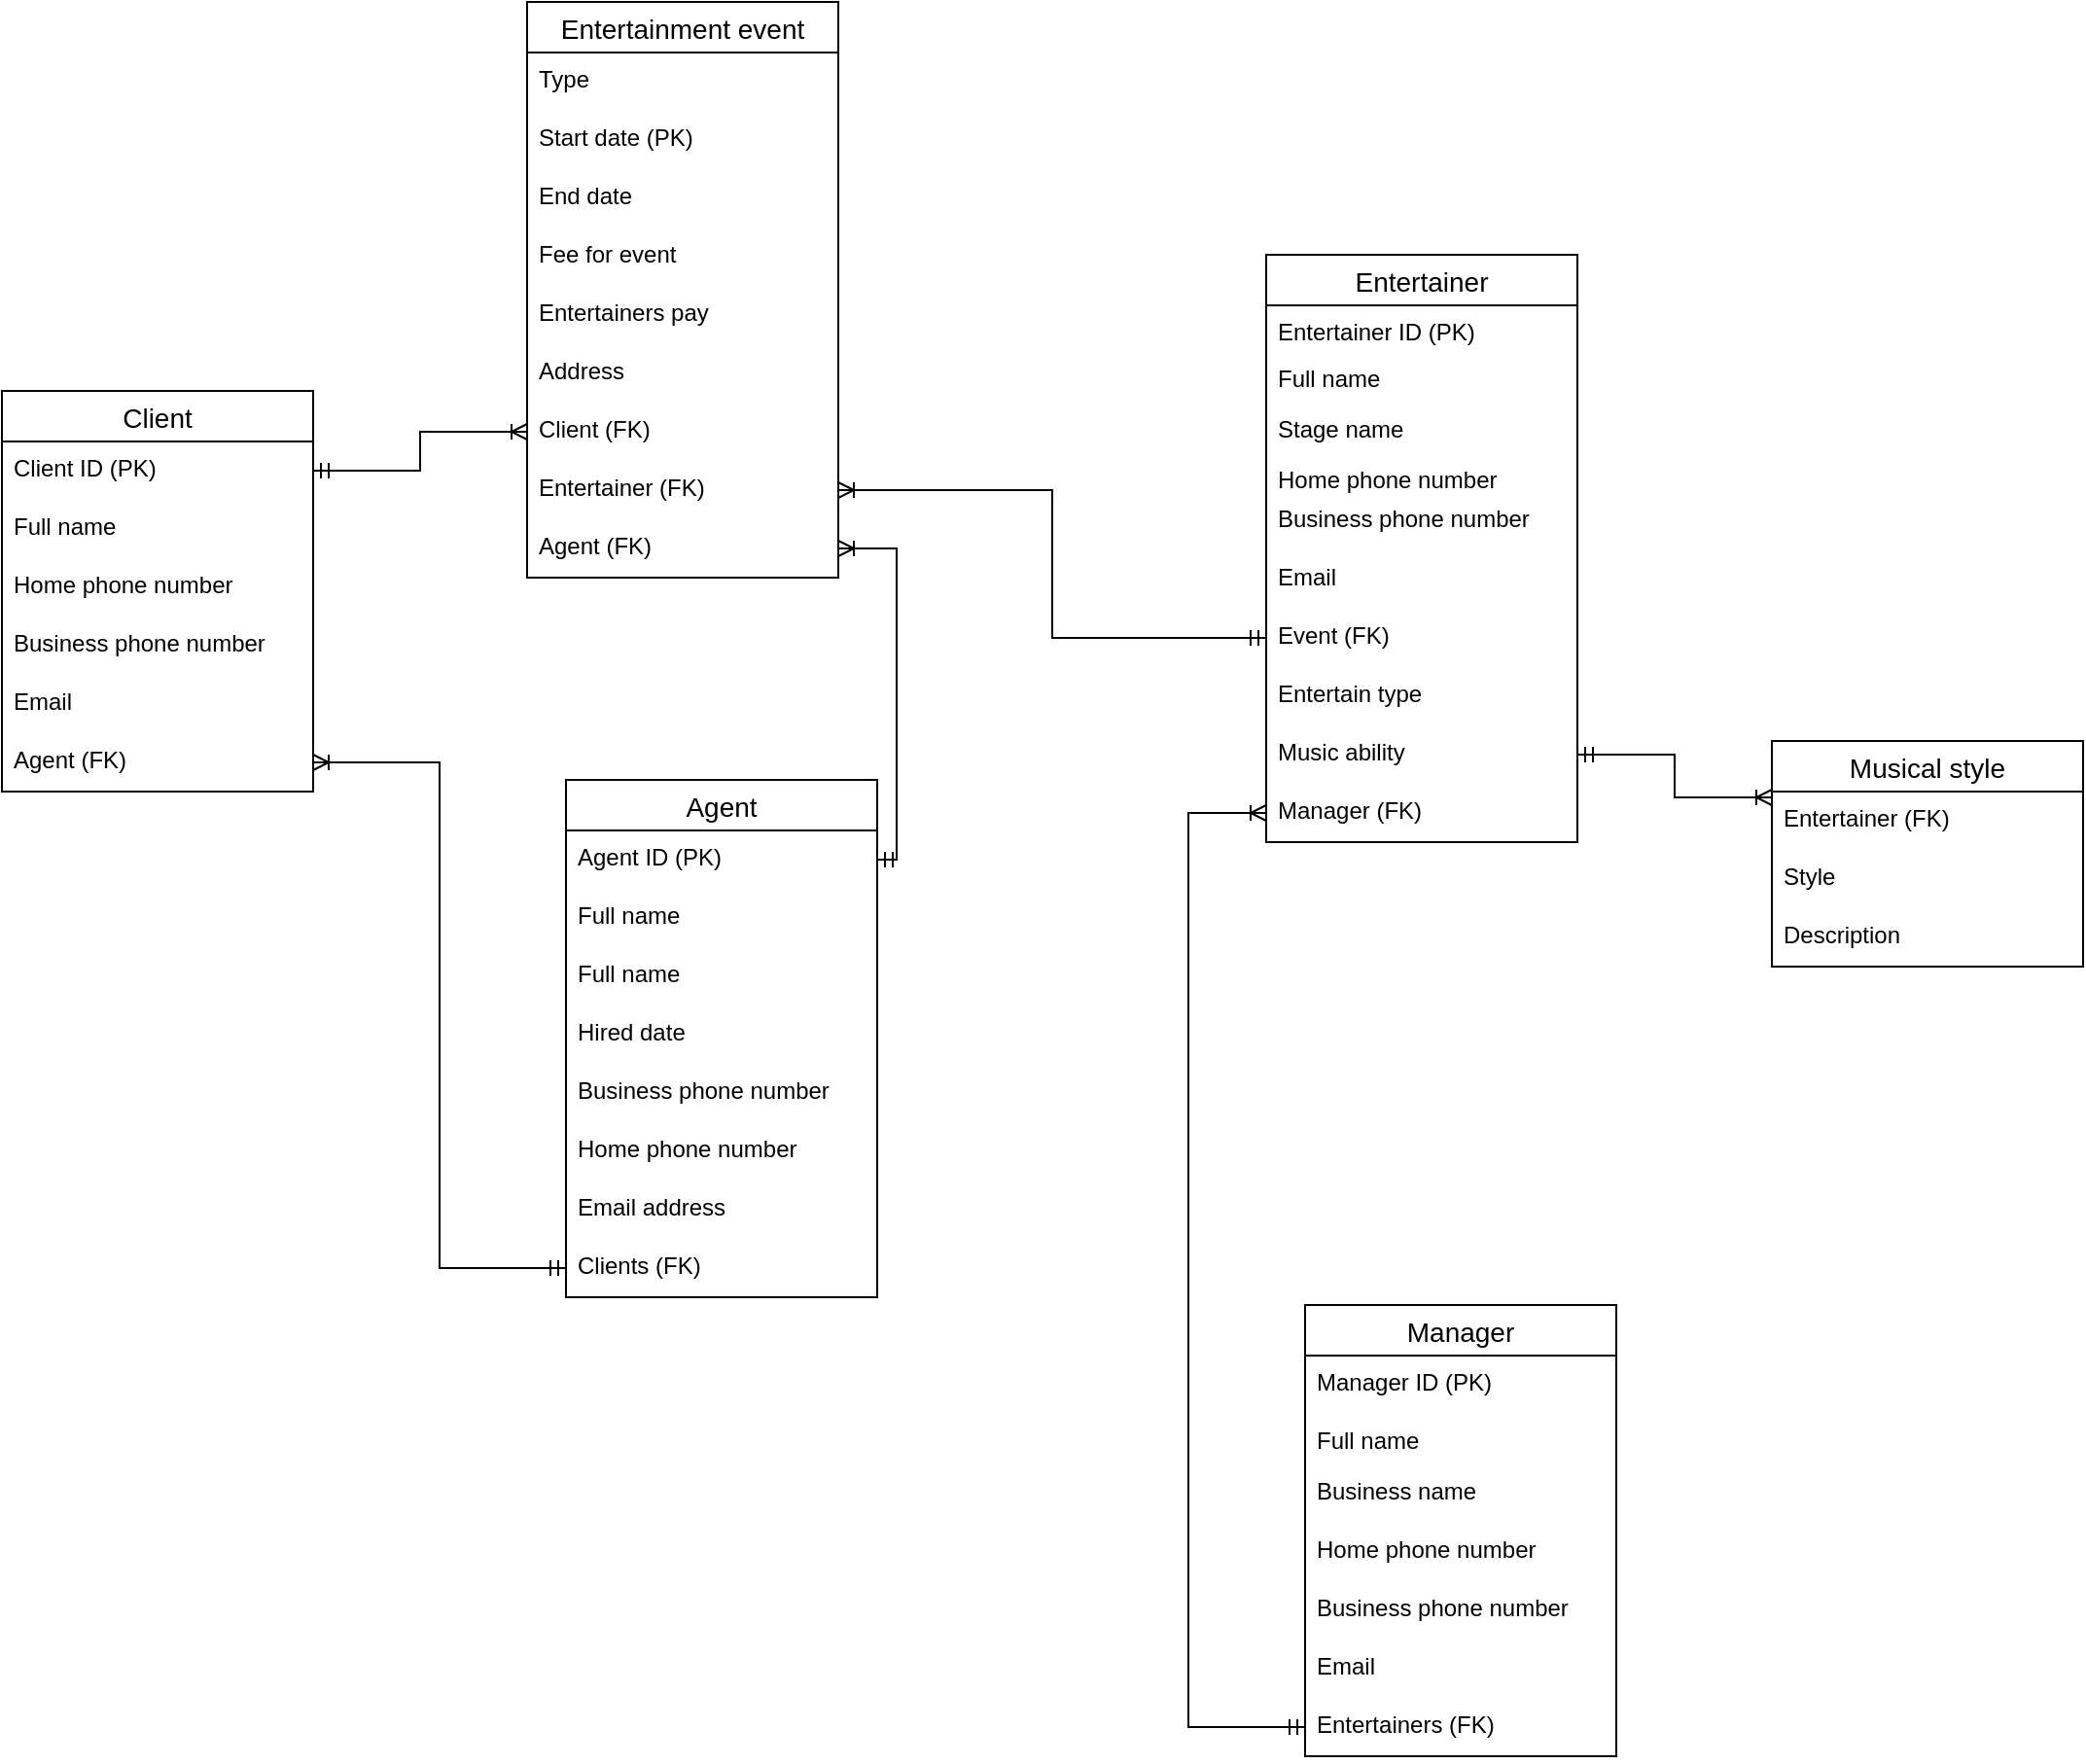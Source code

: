 <mxfile version="20.8.16" type="device"><diagram name="Page-1" id="H-I2falysWf_4JVCmYwo"><mxGraphModel dx="618" dy="704" grid="1" gridSize="10" guides="1" tooltips="1" connect="1" arrows="1" fold="1" page="1" pageScale="1" pageWidth="1200" pageHeight="1600" math="0" shadow="0"><root><mxCell id="0"/><mxCell id="1" parent="0"/><mxCell id="CwxN1uS1Y9u4-1qFNOg8-1" value="Agent" style="swimlane;fontStyle=0;childLayout=stackLayout;horizontal=1;startSize=26;horizontalStack=0;resizeParent=1;resizeParentMax=0;resizeLast=0;collapsible=1;marginBottom=0;align=center;fontSize=14;" parent="1" vertex="1"><mxGeometry x="320" y="590" width="160" height="266" as="geometry"/></mxCell><mxCell id="CwxN1uS1Y9u4-1qFNOg8-2" value="Agent ID (PK)" style="text;strokeColor=none;fillColor=none;spacingLeft=4;spacingRight=4;overflow=hidden;rotatable=0;points=[[0,0.5],[1,0.5]];portConstraint=eastwest;fontSize=12;" parent="CwxN1uS1Y9u4-1qFNOg8-1" vertex="1"><mxGeometry y="26" width="160" height="30" as="geometry"/></mxCell><mxCell id="jQhvPi9USyHJWCUNLW6q-13" value="Full name" style="text;strokeColor=none;fillColor=none;spacingLeft=4;spacingRight=4;overflow=hidden;rotatable=0;points=[[0,0.5],[1,0.5]];portConstraint=eastwest;fontSize=12;" parent="CwxN1uS1Y9u4-1qFNOg8-1" vertex="1"><mxGeometry y="56" width="160" height="30" as="geometry"/></mxCell><mxCell id="CwxN1uS1Y9u4-1qFNOg8-3" value="Full name" style="text;strokeColor=none;fillColor=none;spacingLeft=4;spacingRight=4;overflow=hidden;rotatable=0;points=[[0,0.5],[1,0.5]];portConstraint=eastwest;fontSize=12;" parent="CwxN1uS1Y9u4-1qFNOg8-1" vertex="1"><mxGeometry y="86" width="160" height="30" as="geometry"/></mxCell><mxCell id="CwxN1uS1Y9u4-1qFNOg8-4" value="Hired date" style="text;strokeColor=none;fillColor=none;spacingLeft=4;spacingRight=4;overflow=hidden;rotatable=0;points=[[0,0.5],[1,0.5]];portConstraint=eastwest;fontSize=12;" parent="CwxN1uS1Y9u4-1qFNOg8-1" vertex="1"><mxGeometry y="116" width="160" height="30" as="geometry"/></mxCell><mxCell id="CwxN1uS1Y9u4-1qFNOg8-6" value="Business phone number" style="text;strokeColor=none;fillColor=none;spacingLeft=4;spacingRight=4;overflow=hidden;rotatable=0;points=[[0,0.5],[1,0.5]];portConstraint=eastwest;fontSize=12;" parent="CwxN1uS1Y9u4-1qFNOg8-1" vertex="1"><mxGeometry y="146" width="160" height="30" as="geometry"/></mxCell><mxCell id="CwxN1uS1Y9u4-1qFNOg8-5" value="Home phone number" style="text;strokeColor=none;fillColor=none;spacingLeft=4;spacingRight=4;overflow=hidden;rotatable=0;points=[[0,0.5],[1,0.5]];portConstraint=eastwest;fontSize=12;" parent="CwxN1uS1Y9u4-1qFNOg8-1" vertex="1"><mxGeometry y="176" width="160" height="30" as="geometry"/></mxCell><mxCell id="CwxN1uS1Y9u4-1qFNOg8-7" value="Email address" style="text;strokeColor=none;fillColor=none;spacingLeft=4;spacingRight=4;overflow=hidden;rotatable=0;points=[[0,0.5],[1,0.5]];portConstraint=eastwest;fontSize=12;" parent="CwxN1uS1Y9u4-1qFNOg8-1" vertex="1"><mxGeometry y="206" width="160" height="30" as="geometry"/></mxCell><mxCell id="jQhvPi9USyHJWCUNLW6q-18" value="Clients (FK)" style="text;strokeColor=none;fillColor=none;spacingLeft=4;spacingRight=4;overflow=hidden;rotatable=0;points=[[0,0.5],[1,0.5]];portConstraint=eastwest;fontSize=12;" parent="CwxN1uS1Y9u4-1qFNOg8-1" vertex="1"><mxGeometry y="236" width="160" height="30" as="geometry"/></mxCell><mxCell id="CwxN1uS1Y9u4-1qFNOg8-8" value="Client" style="swimlane;fontStyle=0;childLayout=stackLayout;horizontal=1;startSize=26;horizontalStack=0;resizeParent=1;resizeParentMax=0;resizeLast=0;collapsible=1;marginBottom=0;align=center;fontSize=14;" parent="1" vertex="1"><mxGeometry x="30" y="390" width="160" height="206" as="geometry"/></mxCell><mxCell id="CwxN1uS1Y9u4-1qFNOg8-9" value="Client ID (PK)" style="text;strokeColor=none;fillColor=none;spacingLeft=4;spacingRight=4;overflow=hidden;rotatable=0;points=[[0,0.5],[1,0.5]];portConstraint=eastwest;fontSize=12;" parent="CwxN1uS1Y9u4-1qFNOg8-8" vertex="1"><mxGeometry y="26" width="160" height="30" as="geometry"/></mxCell><mxCell id="CwxN1uS1Y9u4-1qFNOg8-10" value="Full name" style="text;strokeColor=none;fillColor=none;spacingLeft=4;spacingRight=4;overflow=hidden;rotatable=0;points=[[0,0.5],[1,0.5]];portConstraint=eastwest;fontSize=12;" parent="CwxN1uS1Y9u4-1qFNOg8-8" vertex="1"><mxGeometry y="56" width="160" height="30" as="geometry"/></mxCell><mxCell id="CwxN1uS1Y9u4-1qFNOg8-11" value="Home phone number" style="text;strokeColor=none;fillColor=none;spacingLeft=4;spacingRight=4;overflow=hidden;rotatable=0;points=[[0,0.5],[1,0.5]];portConstraint=eastwest;fontSize=12;" parent="CwxN1uS1Y9u4-1qFNOg8-8" vertex="1"><mxGeometry y="86" width="160" height="30" as="geometry"/></mxCell><mxCell id="CwxN1uS1Y9u4-1qFNOg8-13" value="Business phone number" style="text;strokeColor=none;fillColor=none;spacingLeft=4;spacingRight=4;overflow=hidden;rotatable=0;points=[[0,0.5],[1,0.5]];portConstraint=eastwest;fontSize=12;" parent="CwxN1uS1Y9u4-1qFNOg8-8" vertex="1"><mxGeometry y="116" width="160" height="30" as="geometry"/></mxCell><mxCell id="CwxN1uS1Y9u4-1qFNOg8-12" value="Email" style="text;strokeColor=none;fillColor=none;spacingLeft=4;spacingRight=4;overflow=hidden;rotatable=0;points=[[0,0.5],[1,0.5]];portConstraint=eastwest;fontSize=12;" parent="CwxN1uS1Y9u4-1qFNOg8-8" vertex="1"><mxGeometry y="146" width="160" height="30" as="geometry"/></mxCell><mxCell id="jQhvPi9USyHJWCUNLW6q-16" value="Agent (FK)" style="text;strokeColor=none;fillColor=none;spacingLeft=4;spacingRight=4;overflow=hidden;rotatable=0;points=[[0,0.5],[1,0.5]];portConstraint=eastwest;fontSize=12;" parent="CwxN1uS1Y9u4-1qFNOg8-8" vertex="1"><mxGeometry y="176" width="160" height="30" as="geometry"/></mxCell><mxCell id="CwxN1uS1Y9u4-1qFNOg8-22" value="Entertainment event" style="swimlane;fontStyle=0;childLayout=stackLayout;horizontal=1;startSize=26;horizontalStack=0;resizeParent=1;resizeParentMax=0;resizeLast=0;collapsible=1;marginBottom=0;align=center;fontSize=14;" parent="1" vertex="1"><mxGeometry x="300" y="190" width="160" height="296" as="geometry"/></mxCell><mxCell id="CwxN1uS1Y9u4-1qFNOg8-23" value="Type" style="text;strokeColor=none;fillColor=none;spacingLeft=4;spacingRight=4;overflow=hidden;rotatable=0;points=[[0,0.5],[1,0.5]];portConstraint=eastwest;fontSize=12;" parent="CwxN1uS1Y9u4-1qFNOg8-22" vertex="1"><mxGeometry y="26" width="160" height="30" as="geometry"/></mxCell><mxCell id="CwxN1uS1Y9u4-1qFNOg8-24" value="Start date (PK)" style="text;strokeColor=none;fillColor=none;spacingLeft=4;spacingRight=4;overflow=hidden;rotatable=0;points=[[0,0.5],[1,0.5]];portConstraint=eastwest;fontSize=12;" parent="CwxN1uS1Y9u4-1qFNOg8-22" vertex="1"><mxGeometry y="56" width="160" height="30" as="geometry"/></mxCell><mxCell id="CwxN1uS1Y9u4-1qFNOg8-25" value="End date" style="text;strokeColor=none;fillColor=none;spacingLeft=4;spacingRight=4;overflow=hidden;rotatable=0;points=[[0,0.5],[1,0.5]];portConstraint=eastwest;fontSize=12;" parent="CwxN1uS1Y9u4-1qFNOg8-22" vertex="1"><mxGeometry y="86" width="160" height="30" as="geometry"/></mxCell><mxCell id="jQhvPi9USyHJWCUNLW6q-5" value="Fee for event" style="text;strokeColor=none;fillColor=none;spacingLeft=4;spacingRight=4;overflow=hidden;rotatable=0;points=[[0,0.5],[1,0.5]];portConstraint=eastwest;fontSize=12;" parent="CwxN1uS1Y9u4-1qFNOg8-22" vertex="1"><mxGeometry y="116" width="160" height="30" as="geometry"/></mxCell><mxCell id="jQhvPi9USyHJWCUNLW6q-6" value="Entertainers pay" style="text;strokeColor=none;fillColor=none;spacingLeft=4;spacingRight=4;overflow=hidden;rotatable=0;points=[[0,0.5],[1,0.5]];portConstraint=eastwest;fontSize=12;" parent="CwxN1uS1Y9u4-1qFNOg8-22" vertex="1"><mxGeometry y="146" width="160" height="30" as="geometry"/></mxCell><mxCell id="jQhvPi9USyHJWCUNLW6q-7" value="Address" style="text;strokeColor=none;fillColor=none;spacingLeft=4;spacingRight=4;overflow=hidden;rotatable=0;points=[[0,0.5],[1,0.5]];portConstraint=eastwest;fontSize=12;" parent="CwxN1uS1Y9u4-1qFNOg8-22" vertex="1"><mxGeometry y="176" width="160" height="30" as="geometry"/></mxCell><mxCell id="jQhvPi9USyHJWCUNLW6q-30" value="Client (FK)" style="text;strokeColor=none;fillColor=none;spacingLeft=4;spacingRight=4;overflow=hidden;rotatable=0;points=[[0,0.5],[1,0.5]];portConstraint=eastwest;fontSize=12;" parent="CwxN1uS1Y9u4-1qFNOg8-22" vertex="1"><mxGeometry y="206" width="160" height="30" as="geometry"/></mxCell><mxCell id="vatYmT3D__BH5_OyxSY9-2" value="Entertainer (FK)" style="text;strokeColor=none;fillColor=none;spacingLeft=4;spacingRight=4;overflow=hidden;rotatable=0;points=[[0,0.5],[1,0.5]];portConstraint=eastwest;fontSize=12;" vertex="1" parent="CwxN1uS1Y9u4-1qFNOg8-22"><mxGeometry y="236" width="160" height="30" as="geometry"/></mxCell><mxCell id="jQhvPi9USyHJWCUNLW6q-31" value="Agent (FK)" style="text;strokeColor=none;fillColor=none;spacingLeft=4;spacingRight=4;overflow=hidden;rotatable=0;points=[[0,0.5],[1,0.5]];portConstraint=eastwest;fontSize=12;" parent="CwxN1uS1Y9u4-1qFNOg8-22" vertex="1"><mxGeometry y="266" width="160" height="30" as="geometry"/></mxCell><mxCell id="jQhvPi9USyHJWCUNLW6q-9" value="Musical style" style="swimlane;fontStyle=0;childLayout=stackLayout;horizontal=1;startSize=26;horizontalStack=0;resizeParent=1;resizeParentMax=0;resizeLast=0;collapsible=1;marginBottom=0;align=center;fontSize=14;" parent="1" vertex="1"><mxGeometry x="940" y="570" width="160" height="116" as="geometry"/></mxCell><mxCell id="vatYmT3D__BH5_OyxSY9-6" value="Entertainer (FK)" style="text;strokeColor=none;fillColor=none;spacingLeft=4;spacingRight=4;overflow=hidden;rotatable=0;points=[[0,0.5],[1,0.5]];portConstraint=eastwest;fontSize=12;" vertex="1" parent="jQhvPi9USyHJWCUNLW6q-9"><mxGeometry y="26" width="160" height="30" as="geometry"/></mxCell><mxCell id="jQhvPi9USyHJWCUNLW6q-10" value="Style" style="text;strokeColor=none;fillColor=none;spacingLeft=4;spacingRight=4;overflow=hidden;rotatable=0;points=[[0,0.5],[1,0.5]];portConstraint=eastwest;fontSize=12;" parent="jQhvPi9USyHJWCUNLW6q-9" vertex="1"><mxGeometry y="56" width="160" height="30" as="geometry"/></mxCell><mxCell id="jQhvPi9USyHJWCUNLW6q-11" value="Description" style="text;strokeColor=none;fillColor=none;spacingLeft=4;spacingRight=4;overflow=hidden;rotatable=0;points=[[0,0.5],[1,0.5]];portConstraint=eastwest;fontSize=12;" parent="jQhvPi9USyHJWCUNLW6q-9" vertex="1"><mxGeometry y="86" width="160" height="30" as="geometry"/></mxCell><mxCell id="jQhvPi9USyHJWCUNLW6q-20" value="" style="edgeStyle=orthogonalEdgeStyle;fontSize=12;html=1;endArrow=ERoneToMany;startArrow=ERmandOne;rounded=0;exitX=0;exitY=0.5;exitDx=0;exitDy=0;entryX=1;entryY=0.5;entryDx=0;entryDy=0;" parent="1" source="jQhvPi9USyHJWCUNLW6q-18" target="jQhvPi9USyHJWCUNLW6q-16" edge="1"><mxGeometry width="100" height="100" relative="1" as="geometry"><mxPoint x="360" y="380" as="sourcePoint"/><mxPoint x="460" y="280" as="targetPoint"/></mxGeometry></mxCell><mxCell id="CwxN1uS1Y9u4-1qFNOg8-14" value="Manager" style="swimlane;fontStyle=0;childLayout=stackLayout;horizontal=1;startSize=26;horizontalStack=0;resizeParent=1;resizeParentMax=0;resizeLast=0;collapsible=1;marginBottom=0;align=center;fontSize=14;" parent="1" vertex="1"><mxGeometry x="700" y="860" width="160" height="232" as="geometry"/></mxCell><mxCell id="CwxN1uS1Y9u4-1qFNOg8-15" value="Manager ID (PK)" style="text;strokeColor=none;fillColor=none;spacingLeft=4;spacingRight=4;overflow=hidden;rotatable=0;points=[[0,0.5],[1,0.5]];portConstraint=eastwest;fontSize=12;" parent="CwxN1uS1Y9u4-1qFNOg8-14" vertex="1"><mxGeometry y="26" width="160" height="30" as="geometry"/></mxCell><mxCell id="CwxN1uS1Y9u4-1qFNOg8-16" value="Full name" style="text;strokeColor=none;fillColor=none;spacingLeft=4;spacingRight=4;overflow=hidden;rotatable=0;points=[[0,0.5],[1,0.5]];portConstraint=eastwest;fontSize=12;" parent="CwxN1uS1Y9u4-1qFNOg8-14" vertex="1"><mxGeometry y="56" width="160" height="26" as="geometry"/></mxCell><mxCell id="CwxN1uS1Y9u4-1qFNOg8-17" value="Business name" style="text;strokeColor=none;fillColor=none;spacingLeft=4;spacingRight=4;overflow=hidden;rotatable=0;points=[[0,0.5],[1,0.5]];portConstraint=eastwest;fontSize=12;" parent="CwxN1uS1Y9u4-1qFNOg8-14" vertex="1"><mxGeometry y="82" width="160" height="30" as="geometry"/></mxCell><mxCell id="CwxN1uS1Y9u4-1qFNOg8-26" value="Home phone number" style="text;strokeColor=none;fillColor=none;spacingLeft=4;spacingRight=4;overflow=hidden;rotatable=0;points=[[0,0.5],[1,0.5]];portConstraint=eastwest;fontSize=12;" parent="CwxN1uS1Y9u4-1qFNOg8-14" vertex="1"><mxGeometry y="112" width="160" height="30" as="geometry"/></mxCell><mxCell id="CwxN1uS1Y9u4-1qFNOg8-27" value="Business phone number" style="text;strokeColor=none;fillColor=none;spacingLeft=4;spacingRight=4;overflow=hidden;rotatable=0;points=[[0,0.5],[1,0.5]];portConstraint=eastwest;fontSize=12;" parent="CwxN1uS1Y9u4-1qFNOg8-14" vertex="1"><mxGeometry y="142" width="160" height="30" as="geometry"/></mxCell><mxCell id="jQhvPi9USyHJWCUNLW6q-4" value="Email" style="text;strokeColor=none;fillColor=none;spacingLeft=4;spacingRight=4;overflow=hidden;rotatable=0;points=[[0,0.5],[1,0.5]];portConstraint=eastwest;fontSize=12;" parent="CwxN1uS1Y9u4-1qFNOg8-14" vertex="1"><mxGeometry y="172" width="160" height="30" as="geometry"/></mxCell><mxCell id="jQhvPi9USyHJWCUNLW6q-17" value="Entertainers (FK)" style="text;strokeColor=none;fillColor=none;spacingLeft=4;spacingRight=4;overflow=hidden;rotatable=0;points=[[0,0.5],[1,0.5]];portConstraint=eastwest;fontSize=12;" parent="CwxN1uS1Y9u4-1qFNOg8-14" vertex="1"><mxGeometry y="202" width="160" height="30" as="geometry"/></mxCell><mxCell id="CwxN1uS1Y9u4-1qFNOg8-18" value="Entertainer" style="swimlane;fontStyle=0;childLayout=stackLayout;horizontal=1;startSize=26;horizontalStack=0;resizeParent=1;resizeParentMax=0;resizeLast=0;collapsible=1;marginBottom=0;align=center;fontSize=14;" parent="1" vertex="1"><mxGeometry x="680" y="320" width="160" height="302" as="geometry"/></mxCell><mxCell id="CwxN1uS1Y9u4-1qFNOg8-19" value="Entertainer ID (PK)" style="text;strokeColor=none;fillColor=none;spacingLeft=4;spacingRight=4;overflow=hidden;rotatable=0;points=[[0,0.5],[1,0.5]];portConstraint=eastwest;fontSize=12;" parent="CwxN1uS1Y9u4-1qFNOg8-18" vertex="1"><mxGeometry y="26" width="160" height="24" as="geometry"/></mxCell><mxCell id="CwxN1uS1Y9u4-1qFNOg8-20" value="Full name" style="text;strokeColor=none;fillColor=none;spacingLeft=4;spacingRight=4;overflow=hidden;rotatable=0;points=[[0,0.5],[1,0.5]];portConstraint=eastwest;fontSize=12;" parent="CwxN1uS1Y9u4-1qFNOg8-18" vertex="1"><mxGeometry y="50" width="160" height="26" as="geometry"/></mxCell><mxCell id="CwxN1uS1Y9u4-1qFNOg8-21" value="Stage name" style="text;strokeColor=none;fillColor=none;spacingLeft=4;spacingRight=4;overflow=hidden;rotatable=0;points=[[0,0.5],[1,0.5]];portConstraint=eastwest;fontSize=12;" parent="CwxN1uS1Y9u4-1qFNOg8-18" vertex="1"><mxGeometry y="76" width="160" height="26" as="geometry"/></mxCell><mxCell id="CwxN1uS1Y9u4-1qFNOg8-28" value="Home phone number" style="text;strokeColor=none;fillColor=none;spacingLeft=4;spacingRight=4;overflow=hidden;rotatable=0;points=[[0,0.5],[1,0.5]];portConstraint=eastwest;fontSize=12;" parent="CwxN1uS1Y9u4-1qFNOg8-18" vertex="1"><mxGeometry y="102" width="160" height="20" as="geometry"/></mxCell><mxCell id="CwxN1uS1Y9u4-1qFNOg8-29" value="Business phone number" style="text;strokeColor=none;fillColor=none;spacingLeft=4;spacingRight=4;overflow=hidden;rotatable=0;points=[[0,0.5],[1,0.5]];portConstraint=eastwest;fontSize=12;" parent="CwxN1uS1Y9u4-1qFNOg8-18" vertex="1"><mxGeometry y="122" width="160" height="30" as="geometry"/></mxCell><mxCell id="jQhvPi9USyHJWCUNLW6q-1" value="Email" style="text;strokeColor=none;fillColor=none;spacingLeft=4;spacingRight=4;overflow=hidden;rotatable=0;points=[[0,0.5],[1,0.5]];portConstraint=eastwest;fontSize=12;" parent="CwxN1uS1Y9u4-1qFNOg8-18" vertex="1"><mxGeometry y="152" width="160" height="30" as="geometry"/></mxCell><mxCell id="jQhvPi9USyHJWCUNLW6q-2" value="Event (FK)" style="text;strokeColor=none;fillColor=none;spacingLeft=4;spacingRight=4;overflow=hidden;rotatable=0;points=[[0,0.5],[1,0.5]];portConstraint=eastwest;fontSize=12;" parent="CwxN1uS1Y9u4-1qFNOg8-18" vertex="1"><mxGeometry y="182" width="160" height="30" as="geometry"/></mxCell><mxCell id="jQhvPi9USyHJWCUNLW6q-3" value="Entertain type" style="text;strokeColor=none;fillColor=none;spacingLeft=4;spacingRight=4;overflow=hidden;rotatable=0;points=[[0,0.5],[1,0.5]];portConstraint=eastwest;fontSize=12;" parent="CwxN1uS1Y9u4-1qFNOg8-18" vertex="1"><mxGeometry y="212" width="160" height="30" as="geometry"/></mxCell><mxCell id="jQhvPi9USyHJWCUNLW6q-14" value="Music ability" style="text;strokeColor=none;fillColor=none;spacingLeft=4;spacingRight=4;overflow=hidden;rotatable=0;points=[[0,0.5],[1,0.5]];portConstraint=eastwest;fontSize=12;" parent="CwxN1uS1Y9u4-1qFNOg8-18" vertex="1"><mxGeometry y="242" width="160" height="30" as="geometry"/></mxCell><mxCell id="jQhvPi9USyHJWCUNLW6q-15" value="Manager (FK)" style="text;strokeColor=none;fillColor=none;spacingLeft=4;spacingRight=4;overflow=hidden;rotatable=0;points=[[0,0.5],[1,0.5]];portConstraint=eastwest;fontSize=12;" parent="CwxN1uS1Y9u4-1qFNOg8-18" vertex="1"><mxGeometry y="272" width="160" height="30" as="geometry"/></mxCell><mxCell id="jQhvPi9USyHJWCUNLW6q-22" value="" style="edgeStyle=orthogonalEdgeStyle;fontSize=12;html=1;endArrow=ERoneToMany;startArrow=ERmandOne;rounded=0;entryX=0;entryY=0.5;entryDx=0;entryDy=0;exitX=0;exitY=0.5;exitDx=0;exitDy=0;" parent="1" source="jQhvPi9USyHJWCUNLW6q-17" target="jQhvPi9USyHJWCUNLW6q-15" edge="1"><mxGeometry width="100" height="100" relative="1" as="geometry"><mxPoint x="680" y="1080" as="sourcePoint"/><mxPoint x="790" y="110" as="targetPoint"/><Array as="points"><mxPoint x="640" y="1077"/><mxPoint x="640" y="607"/></Array></mxGeometry></mxCell><mxCell id="jQhvPi9USyHJWCUNLW6q-25" value="" style="edgeStyle=orthogonalEdgeStyle;fontSize=12;html=1;endArrow=ERoneToMany;startArrow=ERmandOne;rounded=0;exitX=1;exitY=0.5;exitDx=0;exitDy=0;entryX=0;entryY=0.25;entryDx=0;entryDy=0;" parent="1" source="jQhvPi9USyHJWCUNLW6q-14" target="jQhvPi9USyHJWCUNLW6q-9" edge="1"><mxGeometry width="100" height="100" relative="1" as="geometry"><mxPoint x="770" y="370" as="sourcePoint"/><mxPoint x="870" y="270" as="targetPoint"/></mxGeometry></mxCell><mxCell id="vatYmT3D__BH5_OyxSY9-1" value="" style="edgeStyle=orthogonalEdgeStyle;fontSize=12;html=1;endArrow=ERoneToMany;startArrow=ERmandOne;rounded=0;exitX=1;exitY=0.5;exitDx=0;exitDy=0;entryX=0;entryY=0.5;entryDx=0;entryDy=0;" edge="1" parent="1" source="CwxN1uS1Y9u4-1qFNOg8-9" target="jQhvPi9USyHJWCUNLW6q-30"><mxGeometry width="100" height="100" relative="1" as="geometry"><mxPoint x="240" y="596" as="sourcePoint"/><mxPoint x="340" y="496" as="targetPoint"/></mxGeometry></mxCell><mxCell id="vatYmT3D__BH5_OyxSY9-4" value="" style="edgeStyle=orthogonalEdgeStyle;fontSize=12;html=1;endArrow=ERoneToMany;startArrow=ERmandOne;rounded=0;exitX=1;exitY=0.5;exitDx=0;exitDy=0;entryX=1;entryY=0.5;entryDx=0;entryDy=0;" edge="1" parent="1" source="CwxN1uS1Y9u4-1qFNOg8-2" target="jQhvPi9USyHJWCUNLW6q-31"><mxGeometry width="100" height="100" relative="1" as="geometry"><mxPoint x="390" y="580" as="sourcePoint"/><mxPoint x="490" y="480" as="targetPoint"/></mxGeometry></mxCell><mxCell id="vatYmT3D__BH5_OyxSY9-5" value="" style="edgeStyle=orthogonalEdgeStyle;fontSize=12;html=1;endArrow=ERoneToMany;startArrow=ERmandOne;rounded=0;entryX=1;entryY=0.5;entryDx=0;entryDy=0;exitX=0;exitY=0.5;exitDx=0;exitDy=0;" edge="1" parent="1" source="jQhvPi9USyHJWCUNLW6q-2" target="vatYmT3D__BH5_OyxSY9-2"><mxGeometry width="100" height="100" relative="1" as="geometry"><mxPoint x="500" y="663" as="sourcePoint"/><mxPoint x="600" y="563" as="targetPoint"/></mxGeometry></mxCell></root></mxGraphModel></diagram></mxfile>